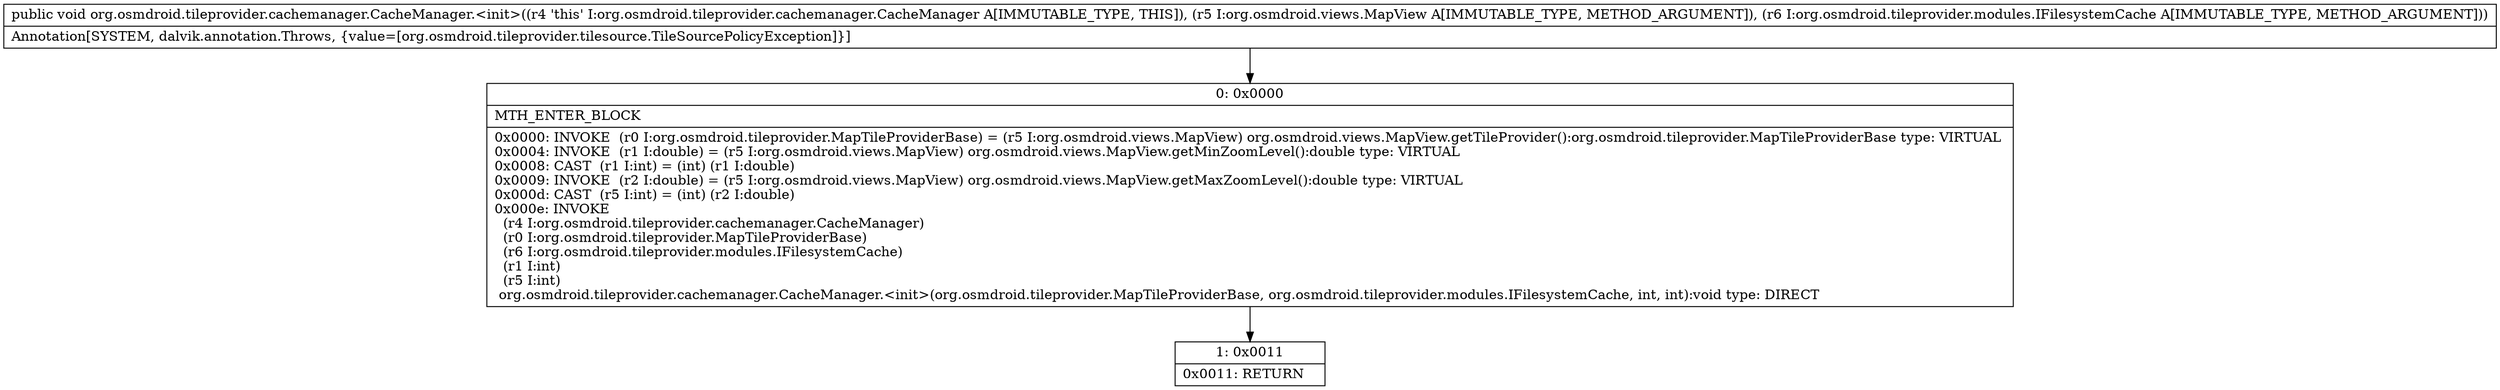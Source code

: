 digraph "CFG fororg.osmdroid.tileprovider.cachemanager.CacheManager.\<init\>(Lorg\/osmdroid\/views\/MapView;Lorg\/osmdroid\/tileprovider\/modules\/IFilesystemCache;)V" {
Node_0 [shape=record,label="{0\:\ 0x0000|MTH_ENTER_BLOCK\l|0x0000: INVOKE  (r0 I:org.osmdroid.tileprovider.MapTileProviderBase) = (r5 I:org.osmdroid.views.MapView) org.osmdroid.views.MapView.getTileProvider():org.osmdroid.tileprovider.MapTileProviderBase type: VIRTUAL \l0x0004: INVOKE  (r1 I:double) = (r5 I:org.osmdroid.views.MapView) org.osmdroid.views.MapView.getMinZoomLevel():double type: VIRTUAL \l0x0008: CAST  (r1 I:int) = (int) (r1 I:double) \l0x0009: INVOKE  (r2 I:double) = (r5 I:org.osmdroid.views.MapView) org.osmdroid.views.MapView.getMaxZoomLevel():double type: VIRTUAL \l0x000d: CAST  (r5 I:int) = (int) (r2 I:double) \l0x000e: INVOKE  \l  (r4 I:org.osmdroid.tileprovider.cachemanager.CacheManager)\l  (r0 I:org.osmdroid.tileprovider.MapTileProviderBase)\l  (r6 I:org.osmdroid.tileprovider.modules.IFilesystemCache)\l  (r1 I:int)\l  (r5 I:int)\l org.osmdroid.tileprovider.cachemanager.CacheManager.\<init\>(org.osmdroid.tileprovider.MapTileProviderBase, org.osmdroid.tileprovider.modules.IFilesystemCache, int, int):void type: DIRECT \l}"];
Node_1 [shape=record,label="{1\:\ 0x0011|0x0011: RETURN   \l}"];
MethodNode[shape=record,label="{public void org.osmdroid.tileprovider.cachemanager.CacheManager.\<init\>((r4 'this' I:org.osmdroid.tileprovider.cachemanager.CacheManager A[IMMUTABLE_TYPE, THIS]), (r5 I:org.osmdroid.views.MapView A[IMMUTABLE_TYPE, METHOD_ARGUMENT]), (r6 I:org.osmdroid.tileprovider.modules.IFilesystemCache A[IMMUTABLE_TYPE, METHOD_ARGUMENT]))  | Annotation[SYSTEM, dalvik.annotation.Throws, \{value=[org.osmdroid.tileprovider.tilesource.TileSourcePolicyException]\}]\l}"];
MethodNode -> Node_0;
Node_0 -> Node_1;
}

